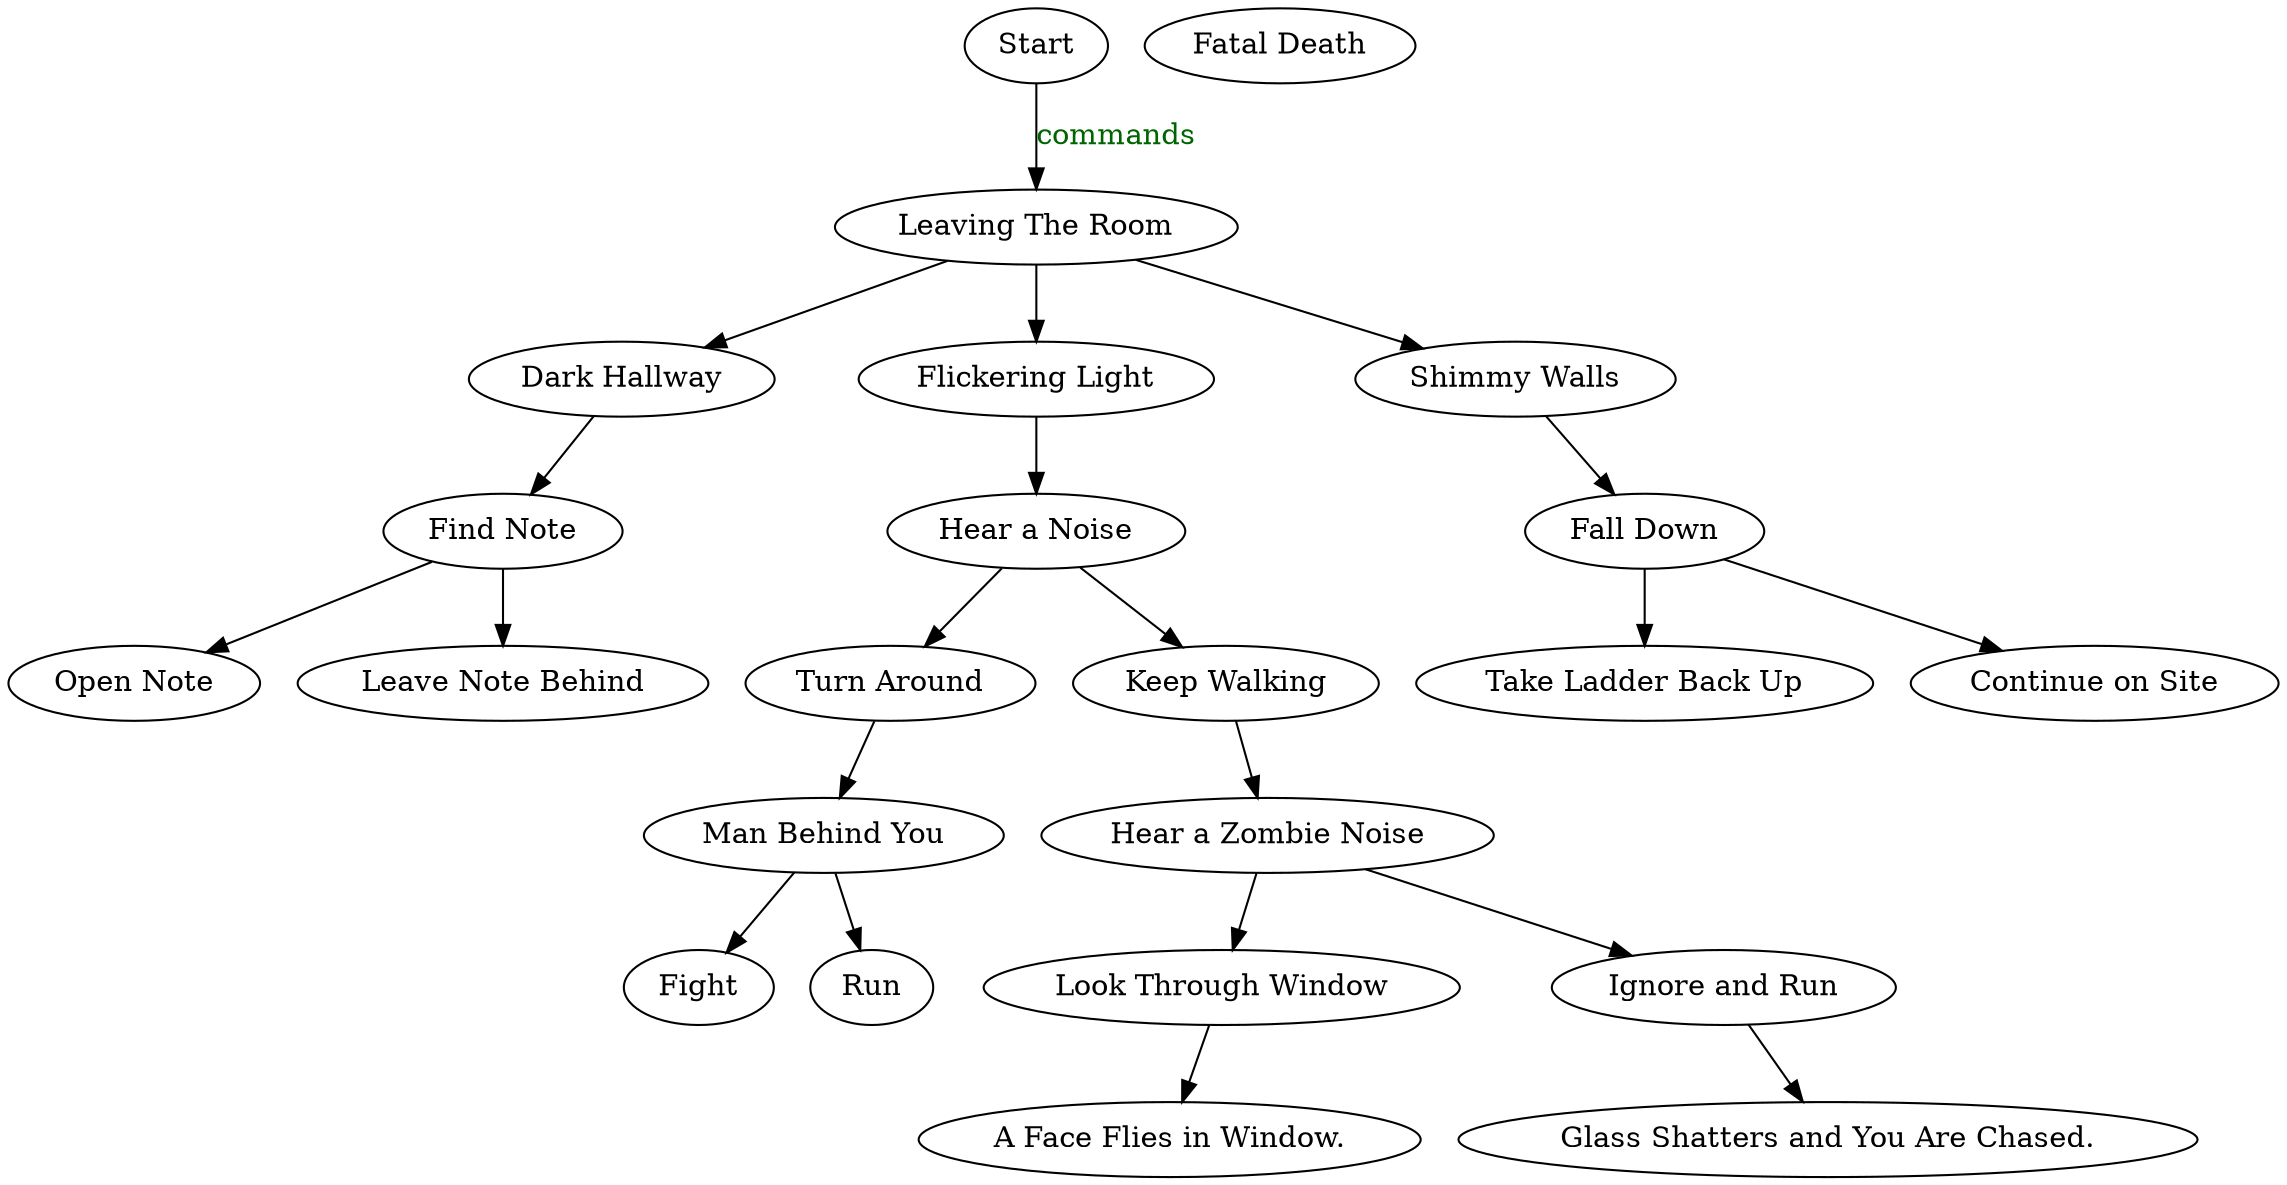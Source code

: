 digraph simple_map {
A [label="Start"]
B [label="Leaving The Room"]
C [label="Dark Hallway"]
D [label="Flickering Light"]
E [label="Shimmy Walls"]
F [label="Turn Around"]
G [label="Keep Walking"]
H [label="Open Note"]
I [label="Leave Note Behind"]
J [label="Fight"]
K [label="Run"]
L [label="Fatal Death"]
M [label="Find Note"]
N [label="Man Behind You"]
O [label="Fall Down"]
P [label="Take Ladder Back Up"]
Q [label="Continue on Site"]
R [label="Hear a Noise"]
S [label="Hear a Zombie Noise"]
T [label="Look Through Window"]
U [label="Ignore and Run"]
V [label="A Face Flies in Window."]
W [label="Glass Shatters and You Are Chased."]

A->B [label="commands", fontcolor=darkgreen ]
B -> C
B -> D
B -> E
C -> M
M -> I
M -> H
D -> R
R -> F
R -> G
F -> N
N -> J
N -> K
E -> O
O -> P
O -> Q
G -> S
S -> T
S -> U
U -> W
T -> V




}